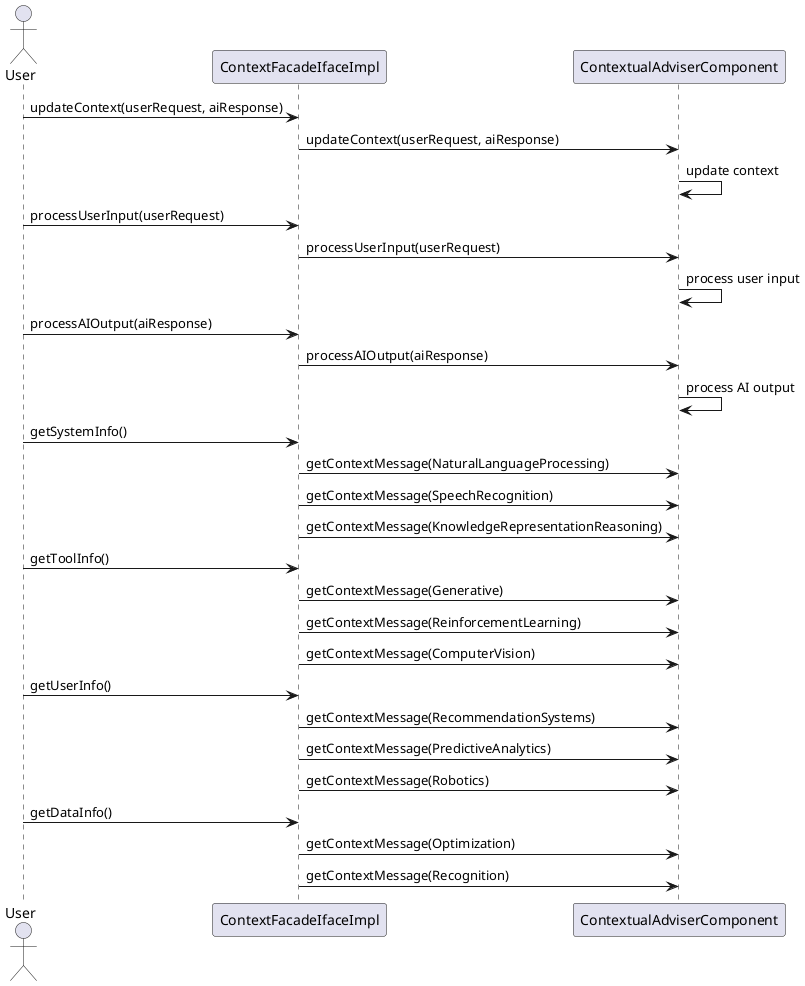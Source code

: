 @startuml
actor User
participant ContextFacadeIfaceImpl
participant ContextualAdviserComponent

User -> ContextFacadeIfaceImpl: updateContext(userRequest, aiResponse)
ContextFacadeIfaceImpl -> ContextualAdviserComponent: updateContext(userRequest, aiResponse)
ContextualAdviserComponent -> ContextualAdviserComponent: update context

User -> ContextFacadeIfaceImpl: processUserInput(userRequest)
ContextFacadeIfaceImpl -> ContextualAdviserComponent: processUserInput(userRequest)
ContextualAdviserComponent -> ContextualAdviserComponent: process user input

User -> ContextFacadeIfaceImpl: processAIOutput(aiResponse)
ContextFacadeIfaceImpl -> ContextualAdviserComponent: processAIOutput(aiResponse)
ContextualAdviserComponent -> ContextualAdviserComponent: process AI output

User -> ContextFacadeIfaceImpl: getSystemInfo()
ContextFacadeIfaceImpl -> ContextualAdviserComponent: getContextMessage(NaturalLanguageProcessing)
ContextFacadeIfaceImpl -> ContextualAdviserComponent: getContextMessage(SpeechRecognition)
ContextFacadeIfaceImpl -> ContextualAdviserComponent: getContextMessage(KnowledgeRepresentationReasoning)

User -> ContextFacadeIfaceImpl: getToolInfo()
ContextFacadeIfaceImpl -> ContextualAdviserComponent: getContextMessage(Generative)
ContextFacadeIfaceImpl -> ContextualAdviserComponent: getContextMessage(ReinforcementLearning)
ContextFacadeIfaceImpl -> ContextualAdviserComponent: getContextMessage(ComputerVision)

User -> ContextFacadeIfaceImpl: getUserInfo()
ContextFacadeIfaceImpl -> ContextualAdviserComponent: getContextMessage(RecommendationSystems)
ContextFacadeIfaceImpl -> ContextualAdviserComponent: getContextMessage(PredictiveAnalytics)
ContextFacadeIfaceImpl -> ContextualAdviserComponent: getContextMessage(Robotics)

User -> ContextFacadeIfaceImpl: getDataInfo()
ContextFacadeIfaceImpl -> ContextualAdviserComponent: getContextMessage(Optimization)
ContextFacadeIfaceImpl -> ContextualAdviserComponent: getContextMessage(Recognition)
@enduml
